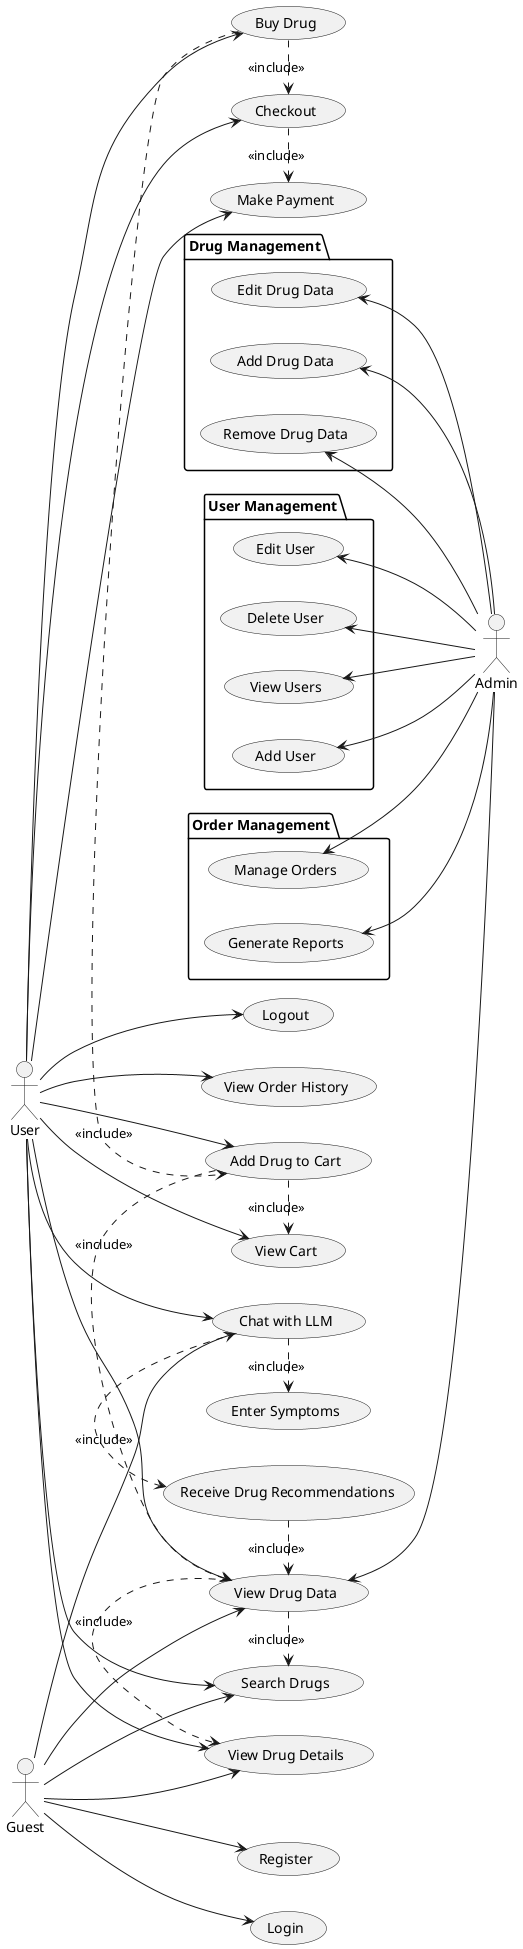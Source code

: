 @startuml use-case-diagram
skinparam linetype spline
left to right direction

actor Guest
actor User
actor Admin

Guest --> (Login)
Guest --> (Register)
Guest --> (View Drug Data)
Guest --> (Chat with LLM)
Guest --> (Search Drugs)
Guest --> (View Drug Details)

User --> (Add Drug to Cart)
User --> (Buy Drug)
User --> (Chat with LLM)
User --> (View Drug Data)
User --> (Logout)
User --> (Search Drugs)
User --> (View Drug Details)
User --> (View Cart)
User --> (Checkout)
User --> (Make Payment)
User --> (View Order History)

package "Drug Management" {
  (View Drug Data) <-- Admin
  (Add Drug Data) <-- Admin
  (Remove Drug Data) <-- Admin
  (Edit Drug Data) <-- Admin
}

package "User Management" {
  (View Users) <-- Admin
  (Add User) <-- Admin
  (Edit User) <-- Admin
  (Delete User) <-- Admin
}

package "Order Management" {
  (Manage Orders) <-- Admin
  (Generate Reports) <-- Admin
}

(Chat with LLM) .> (Enter Symptoms) : <<include>>
(Chat with LLM) .> (Receive Drug Recommendations) : <<include>>
(Receive Drug Recommendations) .> (View Drug Data) : <<include>>

(Buy Drug) .> (Add Drug to Cart) : <<include>>
(Add Drug to Cart) .> (View Drug Data) : <<include>>

(View Drug Data) .> (Search Drugs) : <<include>>
(View Drug Data) .> (View Drug Details) : <<include>>
(Buy Drug) .> (Checkout) : <<include>>
(Checkout) .> (Make Payment) : <<include>>
(Add Drug to Cart) .> (View Cart) : <<include>>

@enduml
' Other linetype options:
' - ortho: allows right-angle lines
' - polyline: allows curved lines (default)
' - spline: smooth curved lines
' Other customizations:
' skinparam backgroundColor White
' skinparam usecase {
'   backgroundColor LightBlue
'   borderColor Blue
'   borderThickness 2
'   fontSize 12
' }
' skinparam actor {
'   backgroundColor LightGreen
'   borderColor Green
'   fontSize 12
' }
' skinparam arrow {
'   color Black
'   thickness 2
'   fontSize 10
' }
' skinparam note {
'   backgroundColor Yellow
'   borderColor Orange
' }
' left to right direction  ' or 'top to bottom direction' for layout
